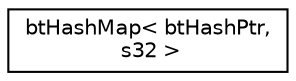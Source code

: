 digraph "Graphical Class Hierarchy"
{
  edge [fontname="Helvetica",fontsize="10",labelfontname="Helvetica",labelfontsize="10"];
  node [fontname="Helvetica",fontsize="10",shape=record];
  rankdir="LR";
  Node1 [label="btHashMap\< btHashPtr,\l s32 \>",height=0.2,width=0.4,color="black", fillcolor="white", style="filled",URL="$classbt_hash_map.html"];
}
